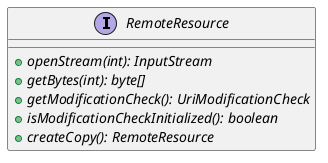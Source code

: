 @startuml

    interface RemoteResource [[RemoteResource.html]] {
        {abstract} +openStream(int): InputStream
        {abstract} +getBytes(int): byte[]
        {abstract} +getModificationCheck(): UriModificationCheck
        {abstract} +isModificationCheckInitialized(): boolean
        {abstract} +createCopy(): RemoteResource
    }

@enduml

